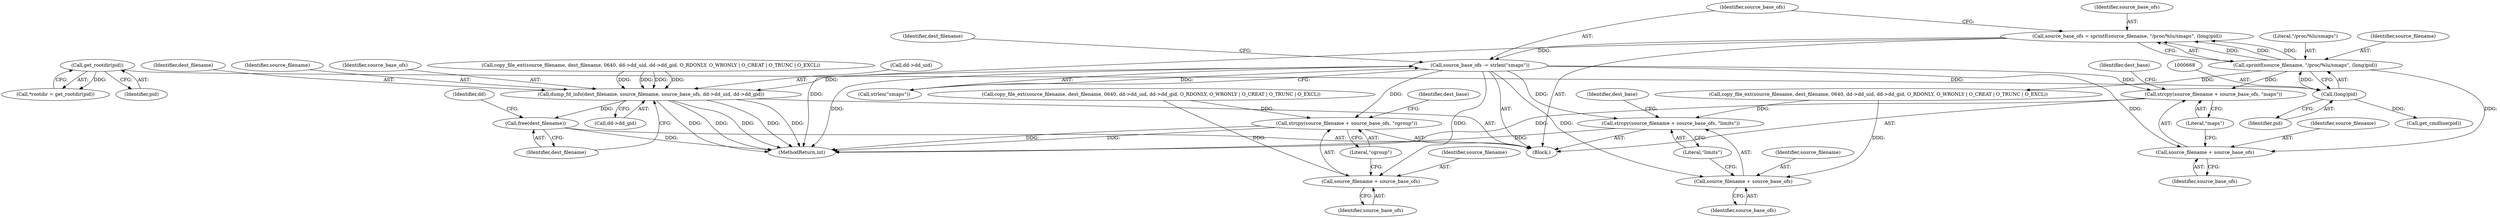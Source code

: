 digraph "0_abrt_8939398b82006ba1fec4ed491339fc075f43fc7c_1@API" {
"1000662" [label="(Call,source_base_ofs = sprintf(source_filename, \"/proc/%lu/smaps\", (long)pid))"];
"1000664" [label="(Call,sprintf(source_filename, \"/proc/%lu/smaps\", (long)pid))"];
"1000667" [label="(Call,(long)pid)"];
"1000654" [label="(Call,get_rootdir(pid))"];
"1000670" [label="(Call,source_base_ofs -= strlen(\"smaps\"))"];
"1000690" [label="(Call,strcpy(source_filename + source_base_ofs, \"maps\"))"];
"1000691" [label="(Call,source_filename + source_base_ofs)"];
"1000716" [label="(Call,strcpy(source_filename + source_base_ofs, \"limits\"))"];
"1000717" [label="(Call,source_filename + source_base_ofs)"];
"1000742" [label="(Call,strcpy(source_filename + source_base_ofs, \"cgroup\"))"];
"1000743" [label="(Call,source_filename + source_base_ofs)"];
"1000771" [label="(Call,dump_fd_info(dest_filename, source_filename, source_base_ofs, dd->dd_uid, dd->dd_gid))"];
"1000781" [label="(Call,free(dest_filename))"];
"1000654" [label="(Call,get_rootdir(pid))"];
"1000841" [label="(Call,get_cmdline(pid))"];
"1000781" [label="(Call,free(dest_filename))"];
"1000743" [label="(Call,source_filename + source_base_ofs)"];
"1000717" [label="(Call,source_filename + source_base_ofs)"];
"1000720" [label="(Literal,\"limits\")"];
"1000669" [label="(Identifier,pid)"];
"1000693" [label="(Identifier,source_base_ofs)"];
"1000696" [label="(Identifier,dest_base)"];
"1000771" [label="(Call,dump_fd_info(dest_filename, source_filename, source_base_ofs, dd->dd_uid, dd->dd_gid))"];
"1000772" [label="(Identifier,dest_filename)"];
"1000716" [label="(Call,strcpy(source_filename + source_base_ofs, \"limits\"))"];
"1000773" [label="(Identifier,source_filename)"];
"1001228" [label="(MethodReturn,int)"];
"1000745" [label="(Identifier,source_base_ofs)"];
"1000666" [label="(Literal,\"/proc/%lu/smaps\")"];
"1000774" [label="(Identifier,source_base_ofs)"];
"1000655" [label="(Identifier,pid)"];
"1000650" [label="(Block,)"];
"1000784" [label="(Identifier,dd)"];
"1000722" [label="(Identifier,dest_base)"];
"1000782" [label="(Identifier,dest_filename)"];
"1000671" [label="(Identifier,source_base_ofs)"];
"1000691" [label="(Call,source_filename + source_base_ofs)"];
"1000719" [label="(Identifier,source_base_ofs)"];
"1000672" [label="(Call,strlen(\"smaps\"))"];
"1000744" [label="(Identifier,source_filename)"];
"1000778" [label="(Call,dd->dd_gid)"];
"1000676" [label="(Identifier,dest_filename)"];
"1000750" [label="(Call,copy_file_ext(source_filename, dest_filename, 0640, dd->dd_uid, dd->dd_gid, O_RDONLY, O_WRONLY | O_CREAT | O_TRUNC | O_EXCL))"];
"1000724" [label="(Call,copy_file_ext(source_filename, dest_filename, 0640, dd->dd_uid, dd->dd_gid, O_RDONLY, O_WRONLY | O_CREAT | O_TRUNC | O_EXCL))"];
"1000775" [label="(Call,dd->dd_uid)"];
"1000746" [label="(Literal,\"cgroup\")"];
"1000690" [label="(Call,strcpy(source_filename + source_base_ofs, \"maps\"))"];
"1000667" [label="(Call,(long)pid)"];
"1000694" [label="(Literal,\"maps\")"];
"1000670" [label="(Call,source_base_ofs -= strlen(\"smaps\"))"];
"1000698" [label="(Call,copy_file_ext(source_filename, dest_filename, 0640, dd->dd_uid, dd->dd_gid, O_RDONLY, O_WRONLY | O_CREAT | O_TRUNC | O_EXCL))"];
"1000652" [label="(Call,*rootdir = get_rootdir(pid))"];
"1000665" [label="(Identifier,source_filename)"];
"1000662" [label="(Call,source_base_ofs = sprintf(source_filename, \"/proc/%lu/smaps\", (long)pid))"];
"1000663" [label="(Identifier,source_base_ofs)"];
"1000748" [label="(Identifier,dest_base)"];
"1000742" [label="(Call,strcpy(source_filename + source_base_ofs, \"cgroup\"))"];
"1000692" [label="(Identifier,source_filename)"];
"1000664" [label="(Call,sprintf(source_filename, \"/proc/%lu/smaps\", (long)pid))"];
"1000718" [label="(Identifier,source_filename)"];
"1000662" -> "1000650"  [label="AST: "];
"1000662" -> "1000664"  [label="CFG: "];
"1000663" -> "1000662"  [label="AST: "];
"1000664" -> "1000662"  [label="AST: "];
"1000671" -> "1000662"  [label="CFG: "];
"1000662" -> "1001228"  [label="DDG: "];
"1000664" -> "1000662"  [label="DDG: "];
"1000664" -> "1000662"  [label="DDG: "];
"1000664" -> "1000662"  [label="DDG: "];
"1000662" -> "1000670"  [label="DDG: "];
"1000664" -> "1000667"  [label="CFG: "];
"1000665" -> "1000664"  [label="AST: "];
"1000666" -> "1000664"  [label="AST: "];
"1000667" -> "1000664"  [label="AST: "];
"1000667" -> "1000664"  [label="DDG: "];
"1000664" -> "1000690"  [label="DDG: "];
"1000664" -> "1000691"  [label="DDG: "];
"1000664" -> "1000698"  [label="DDG: "];
"1000667" -> "1000669"  [label="CFG: "];
"1000668" -> "1000667"  [label="AST: "];
"1000669" -> "1000667"  [label="AST: "];
"1000654" -> "1000667"  [label="DDG: "];
"1000667" -> "1000841"  [label="DDG: "];
"1000654" -> "1000652"  [label="AST: "];
"1000654" -> "1000655"  [label="CFG: "];
"1000655" -> "1000654"  [label="AST: "];
"1000652" -> "1000654"  [label="CFG: "];
"1000654" -> "1000652"  [label="DDG: "];
"1000670" -> "1000650"  [label="AST: "];
"1000670" -> "1000672"  [label="CFG: "];
"1000671" -> "1000670"  [label="AST: "];
"1000672" -> "1000670"  [label="AST: "];
"1000676" -> "1000670"  [label="CFG: "];
"1000670" -> "1001228"  [label="DDG: "];
"1000672" -> "1000670"  [label="DDG: "];
"1000670" -> "1000690"  [label="DDG: "];
"1000670" -> "1000691"  [label="DDG: "];
"1000670" -> "1000716"  [label="DDG: "];
"1000670" -> "1000717"  [label="DDG: "];
"1000670" -> "1000742"  [label="DDG: "];
"1000670" -> "1000743"  [label="DDG: "];
"1000670" -> "1000771"  [label="DDG: "];
"1000690" -> "1000650"  [label="AST: "];
"1000690" -> "1000694"  [label="CFG: "];
"1000691" -> "1000690"  [label="AST: "];
"1000694" -> "1000690"  [label="AST: "];
"1000696" -> "1000690"  [label="CFG: "];
"1000690" -> "1001228"  [label="DDG: "];
"1000691" -> "1000693"  [label="CFG: "];
"1000692" -> "1000691"  [label="AST: "];
"1000693" -> "1000691"  [label="AST: "];
"1000694" -> "1000691"  [label="CFG: "];
"1000716" -> "1000650"  [label="AST: "];
"1000716" -> "1000720"  [label="CFG: "];
"1000717" -> "1000716"  [label="AST: "];
"1000720" -> "1000716"  [label="AST: "];
"1000722" -> "1000716"  [label="CFG: "];
"1000716" -> "1001228"  [label="DDG: "];
"1000698" -> "1000716"  [label="DDG: "];
"1000717" -> "1000719"  [label="CFG: "];
"1000718" -> "1000717"  [label="AST: "];
"1000719" -> "1000717"  [label="AST: "];
"1000720" -> "1000717"  [label="CFG: "];
"1000698" -> "1000717"  [label="DDG: "];
"1000742" -> "1000650"  [label="AST: "];
"1000742" -> "1000746"  [label="CFG: "];
"1000743" -> "1000742"  [label="AST: "];
"1000746" -> "1000742"  [label="AST: "];
"1000748" -> "1000742"  [label="CFG: "];
"1000742" -> "1001228"  [label="DDG: "];
"1000742" -> "1001228"  [label="DDG: "];
"1000724" -> "1000742"  [label="DDG: "];
"1000743" -> "1000745"  [label="CFG: "];
"1000744" -> "1000743"  [label="AST: "];
"1000745" -> "1000743"  [label="AST: "];
"1000746" -> "1000743"  [label="CFG: "];
"1000724" -> "1000743"  [label="DDG: "];
"1000771" -> "1000650"  [label="AST: "];
"1000771" -> "1000778"  [label="CFG: "];
"1000772" -> "1000771"  [label="AST: "];
"1000773" -> "1000771"  [label="AST: "];
"1000774" -> "1000771"  [label="AST: "];
"1000775" -> "1000771"  [label="AST: "];
"1000778" -> "1000771"  [label="AST: "];
"1000782" -> "1000771"  [label="CFG: "];
"1000771" -> "1001228"  [label="DDG: "];
"1000771" -> "1001228"  [label="DDG: "];
"1000771" -> "1001228"  [label="DDG: "];
"1000771" -> "1001228"  [label="DDG: "];
"1000771" -> "1001228"  [label="DDG: "];
"1000750" -> "1000771"  [label="DDG: "];
"1000750" -> "1000771"  [label="DDG: "];
"1000750" -> "1000771"  [label="DDG: "];
"1000750" -> "1000771"  [label="DDG: "];
"1000771" -> "1000781"  [label="DDG: "];
"1000781" -> "1000650"  [label="AST: "];
"1000781" -> "1000782"  [label="CFG: "];
"1000782" -> "1000781"  [label="AST: "];
"1000784" -> "1000781"  [label="CFG: "];
"1000781" -> "1001228"  [label="DDG: "];
}
